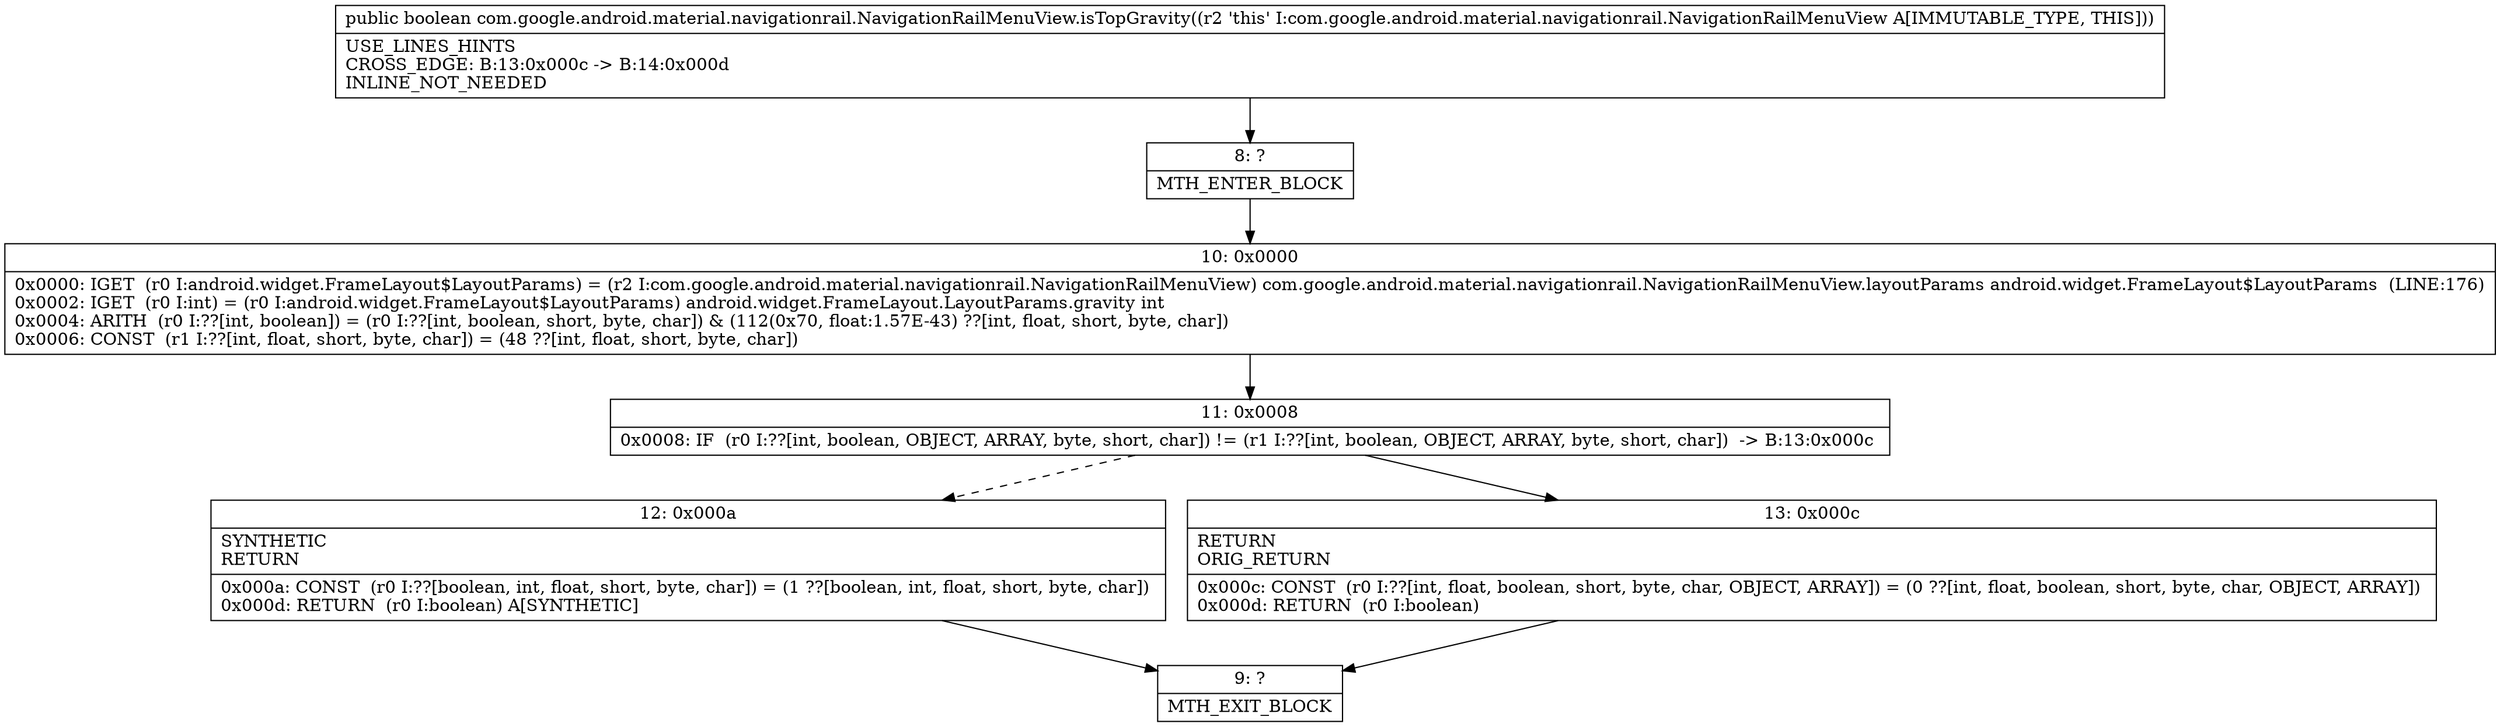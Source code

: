digraph "CFG forcom.google.android.material.navigationrail.NavigationRailMenuView.isTopGravity()Z" {
Node_8 [shape=record,label="{8\:\ ?|MTH_ENTER_BLOCK\l}"];
Node_10 [shape=record,label="{10\:\ 0x0000|0x0000: IGET  (r0 I:android.widget.FrameLayout$LayoutParams) = (r2 I:com.google.android.material.navigationrail.NavigationRailMenuView) com.google.android.material.navigationrail.NavigationRailMenuView.layoutParams android.widget.FrameLayout$LayoutParams  (LINE:176)\l0x0002: IGET  (r0 I:int) = (r0 I:android.widget.FrameLayout$LayoutParams) android.widget.FrameLayout.LayoutParams.gravity int \l0x0004: ARITH  (r0 I:??[int, boolean]) = (r0 I:??[int, boolean, short, byte, char]) & (112(0x70, float:1.57E\-43) ??[int, float, short, byte, char]) \l0x0006: CONST  (r1 I:??[int, float, short, byte, char]) = (48 ??[int, float, short, byte, char]) \l}"];
Node_11 [shape=record,label="{11\:\ 0x0008|0x0008: IF  (r0 I:??[int, boolean, OBJECT, ARRAY, byte, short, char]) != (r1 I:??[int, boolean, OBJECT, ARRAY, byte, short, char])  \-\> B:13:0x000c \l}"];
Node_12 [shape=record,label="{12\:\ 0x000a|SYNTHETIC\lRETURN\l|0x000a: CONST  (r0 I:??[boolean, int, float, short, byte, char]) = (1 ??[boolean, int, float, short, byte, char]) \l0x000d: RETURN  (r0 I:boolean) A[SYNTHETIC]\l}"];
Node_9 [shape=record,label="{9\:\ ?|MTH_EXIT_BLOCK\l}"];
Node_13 [shape=record,label="{13\:\ 0x000c|RETURN\lORIG_RETURN\l|0x000c: CONST  (r0 I:??[int, float, boolean, short, byte, char, OBJECT, ARRAY]) = (0 ??[int, float, boolean, short, byte, char, OBJECT, ARRAY]) \l0x000d: RETURN  (r0 I:boolean) \l}"];
MethodNode[shape=record,label="{public boolean com.google.android.material.navigationrail.NavigationRailMenuView.isTopGravity((r2 'this' I:com.google.android.material.navigationrail.NavigationRailMenuView A[IMMUTABLE_TYPE, THIS]))  | USE_LINES_HINTS\lCROSS_EDGE: B:13:0x000c \-\> B:14:0x000d\lINLINE_NOT_NEEDED\l}"];
MethodNode -> Node_8;Node_8 -> Node_10;
Node_10 -> Node_11;
Node_11 -> Node_12[style=dashed];
Node_11 -> Node_13;
Node_12 -> Node_9;
Node_13 -> Node_9;
}

